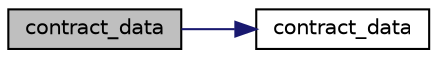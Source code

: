 digraph "contract_data"
{
 // INTERACTIVE_SVG=YES
 // LATEX_PDF_SIZE
  edge [fontname="Helvetica",fontsize="10",labelfontname="Helvetica",labelfontsize="10"];
  node [fontname="Helvetica",fontsize="10",shape=record];
  rankdir="LR";
  Node1 [label="contract_data",height=0.2,width=0.4,color="black", fillcolor="grey75", style="filled", fontcolor="black",tooltip=" "];
  Node1 -> Node2 [color="midnightblue",fontsize="10",style="solid",fontname="Helvetica"];
  Node2 [label="contract_data",height=0.2,width=0.4,color="black", fillcolor="white", style="filled",URL="$merge__cast_8h.html#acd9a5341808f2b6416c6c1c9b0fb7d35",tooltip=" "];
}
